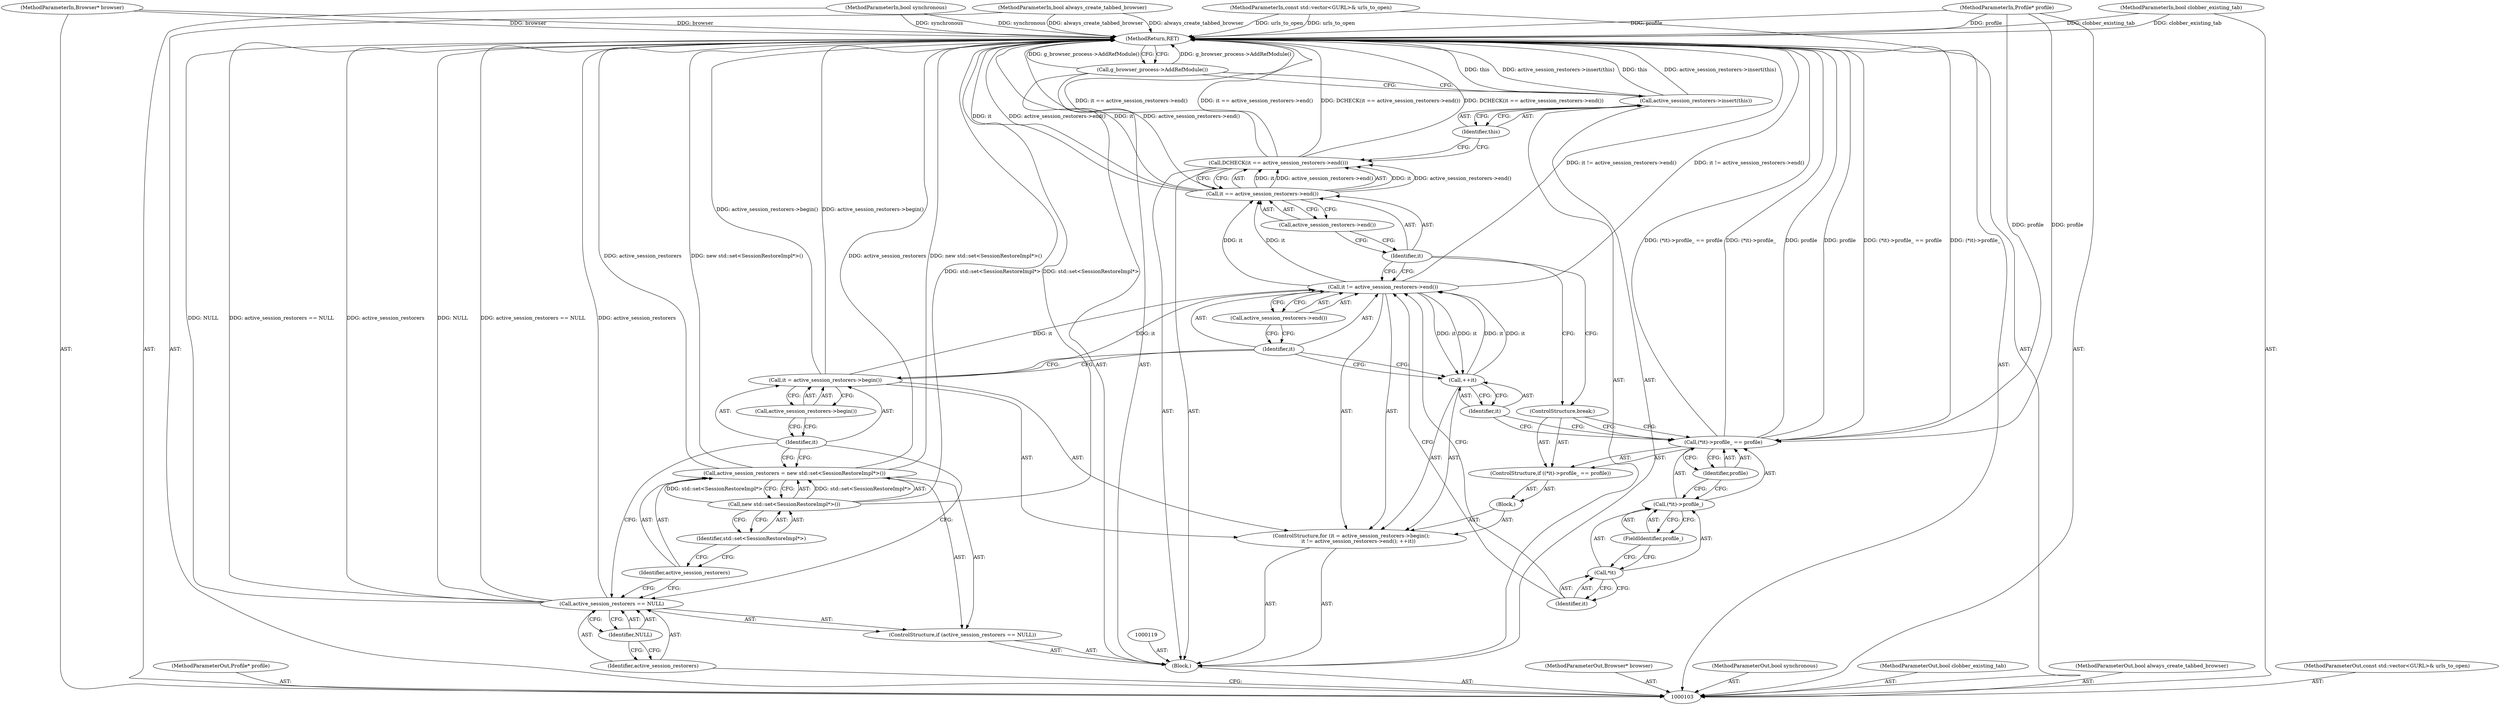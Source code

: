 digraph "0_Chrome_1dab554a7e795dac34313e2f7dbe4325628d12d4_0" {
"1000145" [label="(MethodReturn,RET)"];
"1000104" [label="(MethodParameterIn,Profile* profile)"];
"1000204" [label="(MethodParameterOut,Profile* profile)"];
"1000110" [label="(Block,)"];
"1000114" [label="(Identifier,NULL)"];
"1000111" [label="(ControlStructure,if (active_session_restorers == NULL))"];
"1000112" [label="(Call,active_session_restorers == NULL)"];
"1000113" [label="(Identifier,active_session_restorers)"];
"1000105" [label="(MethodParameterIn,Browser* browser)"];
"1000205" [label="(MethodParameterOut,Browser* browser)"];
"1000117" [label="(Call,new std::set<SessionRestoreImpl*>())"];
"1000118" [label="(Identifier,std::set<SessionRestoreImpl*>)"];
"1000115" [label="(Call,active_session_restorers = new std::set<SessionRestoreImpl*>())"];
"1000116" [label="(Identifier,active_session_restorers)"];
"1000123" [label="(Call,active_session_restorers->begin())"];
"1000120" [label="(ControlStructure,for (it = active_session_restorers->begin();\n         it != active_session_restorers->end(); ++it))"];
"1000121" [label="(Call,it = active_session_restorers->begin())"];
"1000122" [label="(Identifier,it)"];
"1000126" [label="(Call,active_session_restorers->end())"];
"1000127" [label="(Call,++it)"];
"1000128" [label="(Identifier,it)"];
"1000129" [label="(Block,)"];
"1000124" [label="(Call,it != active_session_restorers->end())"];
"1000125" [label="(Identifier,it)"];
"1000131" [label="(Call,(*it)->profile_ == profile)"];
"1000132" [label="(Call,(*it)->profile_)"];
"1000133" [label="(Call,*it)"];
"1000134" [label="(Identifier,it)"];
"1000135" [label="(FieldIdentifier,profile_)"];
"1000136" [label="(Identifier,profile)"];
"1000130" [label="(ControlStructure,if ((*it)->profile_ == profile))"];
"1000137" [label="(ControlStructure,break;)"];
"1000139" [label="(Call,it == active_session_restorers->end())"];
"1000140" [label="(Identifier,it)"];
"1000141" [label="(Call,active_session_restorers->end())"];
"1000138" [label="(Call,DCHECK(it == active_session_restorers->end()))"];
"1000106" [label="(MethodParameterIn,bool synchronous)"];
"1000206" [label="(MethodParameterOut,bool synchronous)"];
"1000143" [label="(Identifier,this)"];
"1000142" [label="(Call,active_session_restorers->insert(this))"];
"1000144" [label="(Call,g_browser_process->AddRefModule())"];
"1000107" [label="(MethodParameterIn,bool clobber_existing_tab)"];
"1000207" [label="(MethodParameterOut,bool clobber_existing_tab)"];
"1000108" [label="(MethodParameterIn,bool always_create_tabbed_browser)"];
"1000208" [label="(MethodParameterOut,bool always_create_tabbed_browser)"];
"1000109" [label="(MethodParameterIn,const std::vector<GURL>& urls_to_open)"];
"1000209" [label="(MethodParameterOut,const std::vector<GURL>& urls_to_open)"];
"1000145" -> "1000103"  [label="AST: "];
"1000145" -> "1000144"  [label="CFG: "];
"1000115" -> "1000145"  [label="DDG: new std::set<SessionRestoreImpl*>()"];
"1000115" -> "1000145"  [label="DDG: active_session_restorers"];
"1000142" -> "1000145"  [label="DDG: active_session_restorers->insert(this)"];
"1000142" -> "1000145"  [label="DDG: this"];
"1000108" -> "1000145"  [label="DDG: always_create_tabbed_browser"];
"1000107" -> "1000145"  [label="DDG: clobber_existing_tab"];
"1000104" -> "1000145"  [label="DDG: profile"];
"1000105" -> "1000145"  [label="DDG: browser"];
"1000112" -> "1000145"  [label="DDG: NULL"];
"1000112" -> "1000145"  [label="DDG: active_session_restorers == NULL"];
"1000112" -> "1000145"  [label="DDG: active_session_restorers"];
"1000139" -> "1000145"  [label="DDG: it"];
"1000139" -> "1000145"  [label="DDG: active_session_restorers->end()"];
"1000144" -> "1000145"  [label="DDG: g_browser_process->AddRefModule()"];
"1000117" -> "1000145"  [label="DDG: std::set<SessionRestoreImpl*>"];
"1000138" -> "1000145"  [label="DDG: DCHECK(it == active_session_restorers->end())"];
"1000138" -> "1000145"  [label="DDG: it == active_session_restorers->end()"];
"1000121" -> "1000145"  [label="DDG: active_session_restorers->begin()"];
"1000131" -> "1000145"  [label="DDG: (*it)->profile_"];
"1000131" -> "1000145"  [label="DDG: profile"];
"1000131" -> "1000145"  [label="DDG: (*it)->profile_ == profile"];
"1000106" -> "1000145"  [label="DDG: synchronous"];
"1000109" -> "1000145"  [label="DDG: urls_to_open"];
"1000124" -> "1000145"  [label="DDG: it != active_session_restorers->end()"];
"1000104" -> "1000103"  [label="AST: "];
"1000104" -> "1000145"  [label="DDG: profile"];
"1000104" -> "1000131"  [label="DDG: profile"];
"1000204" -> "1000103"  [label="AST: "];
"1000110" -> "1000103"  [label="AST: "];
"1000111" -> "1000110"  [label="AST: "];
"1000119" -> "1000110"  [label="AST: "];
"1000120" -> "1000110"  [label="AST: "];
"1000138" -> "1000110"  [label="AST: "];
"1000142" -> "1000110"  [label="AST: "];
"1000144" -> "1000110"  [label="AST: "];
"1000114" -> "1000112"  [label="AST: "];
"1000114" -> "1000113"  [label="CFG: "];
"1000112" -> "1000114"  [label="CFG: "];
"1000111" -> "1000110"  [label="AST: "];
"1000112" -> "1000111"  [label="AST: "];
"1000115" -> "1000111"  [label="AST: "];
"1000112" -> "1000111"  [label="AST: "];
"1000112" -> "1000114"  [label="CFG: "];
"1000113" -> "1000112"  [label="AST: "];
"1000114" -> "1000112"  [label="AST: "];
"1000116" -> "1000112"  [label="CFG: "];
"1000122" -> "1000112"  [label="CFG: "];
"1000112" -> "1000145"  [label="DDG: NULL"];
"1000112" -> "1000145"  [label="DDG: active_session_restorers == NULL"];
"1000112" -> "1000145"  [label="DDG: active_session_restorers"];
"1000113" -> "1000112"  [label="AST: "];
"1000113" -> "1000103"  [label="CFG: "];
"1000114" -> "1000113"  [label="CFG: "];
"1000105" -> "1000103"  [label="AST: "];
"1000105" -> "1000145"  [label="DDG: browser"];
"1000205" -> "1000103"  [label="AST: "];
"1000117" -> "1000115"  [label="AST: "];
"1000117" -> "1000118"  [label="CFG: "];
"1000118" -> "1000117"  [label="AST: "];
"1000115" -> "1000117"  [label="CFG: "];
"1000117" -> "1000145"  [label="DDG: std::set<SessionRestoreImpl*>"];
"1000117" -> "1000115"  [label="DDG: std::set<SessionRestoreImpl*>"];
"1000118" -> "1000117"  [label="AST: "];
"1000118" -> "1000116"  [label="CFG: "];
"1000117" -> "1000118"  [label="CFG: "];
"1000115" -> "1000111"  [label="AST: "];
"1000115" -> "1000117"  [label="CFG: "];
"1000116" -> "1000115"  [label="AST: "];
"1000117" -> "1000115"  [label="AST: "];
"1000122" -> "1000115"  [label="CFG: "];
"1000115" -> "1000145"  [label="DDG: new std::set<SessionRestoreImpl*>()"];
"1000115" -> "1000145"  [label="DDG: active_session_restorers"];
"1000117" -> "1000115"  [label="DDG: std::set<SessionRestoreImpl*>"];
"1000116" -> "1000115"  [label="AST: "];
"1000116" -> "1000112"  [label="CFG: "];
"1000118" -> "1000116"  [label="CFG: "];
"1000123" -> "1000121"  [label="AST: "];
"1000123" -> "1000122"  [label="CFG: "];
"1000121" -> "1000123"  [label="CFG: "];
"1000120" -> "1000110"  [label="AST: "];
"1000121" -> "1000120"  [label="AST: "];
"1000124" -> "1000120"  [label="AST: "];
"1000127" -> "1000120"  [label="AST: "];
"1000129" -> "1000120"  [label="AST: "];
"1000121" -> "1000120"  [label="AST: "];
"1000121" -> "1000123"  [label="CFG: "];
"1000122" -> "1000121"  [label="AST: "];
"1000123" -> "1000121"  [label="AST: "];
"1000125" -> "1000121"  [label="CFG: "];
"1000121" -> "1000145"  [label="DDG: active_session_restorers->begin()"];
"1000121" -> "1000124"  [label="DDG: it"];
"1000122" -> "1000121"  [label="AST: "];
"1000122" -> "1000115"  [label="CFG: "];
"1000122" -> "1000112"  [label="CFG: "];
"1000123" -> "1000122"  [label="CFG: "];
"1000126" -> "1000124"  [label="AST: "];
"1000126" -> "1000125"  [label="CFG: "];
"1000124" -> "1000126"  [label="CFG: "];
"1000127" -> "1000120"  [label="AST: "];
"1000127" -> "1000128"  [label="CFG: "];
"1000128" -> "1000127"  [label="AST: "];
"1000125" -> "1000127"  [label="CFG: "];
"1000127" -> "1000124"  [label="DDG: it"];
"1000124" -> "1000127"  [label="DDG: it"];
"1000128" -> "1000127"  [label="AST: "];
"1000128" -> "1000131"  [label="CFG: "];
"1000127" -> "1000128"  [label="CFG: "];
"1000129" -> "1000120"  [label="AST: "];
"1000130" -> "1000129"  [label="AST: "];
"1000124" -> "1000120"  [label="AST: "];
"1000124" -> "1000126"  [label="CFG: "];
"1000125" -> "1000124"  [label="AST: "];
"1000126" -> "1000124"  [label="AST: "];
"1000134" -> "1000124"  [label="CFG: "];
"1000140" -> "1000124"  [label="CFG: "];
"1000124" -> "1000145"  [label="DDG: it != active_session_restorers->end()"];
"1000121" -> "1000124"  [label="DDG: it"];
"1000127" -> "1000124"  [label="DDG: it"];
"1000124" -> "1000127"  [label="DDG: it"];
"1000124" -> "1000139"  [label="DDG: it"];
"1000125" -> "1000124"  [label="AST: "];
"1000125" -> "1000121"  [label="CFG: "];
"1000125" -> "1000127"  [label="CFG: "];
"1000126" -> "1000125"  [label="CFG: "];
"1000131" -> "1000130"  [label="AST: "];
"1000131" -> "1000136"  [label="CFG: "];
"1000132" -> "1000131"  [label="AST: "];
"1000136" -> "1000131"  [label="AST: "];
"1000137" -> "1000131"  [label="CFG: "];
"1000128" -> "1000131"  [label="CFG: "];
"1000131" -> "1000145"  [label="DDG: (*it)->profile_"];
"1000131" -> "1000145"  [label="DDG: profile"];
"1000131" -> "1000145"  [label="DDG: (*it)->profile_ == profile"];
"1000104" -> "1000131"  [label="DDG: profile"];
"1000132" -> "1000131"  [label="AST: "];
"1000132" -> "1000135"  [label="CFG: "];
"1000133" -> "1000132"  [label="AST: "];
"1000135" -> "1000132"  [label="AST: "];
"1000136" -> "1000132"  [label="CFG: "];
"1000133" -> "1000132"  [label="AST: "];
"1000133" -> "1000134"  [label="CFG: "];
"1000134" -> "1000133"  [label="AST: "];
"1000135" -> "1000133"  [label="CFG: "];
"1000134" -> "1000133"  [label="AST: "];
"1000134" -> "1000124"  [label="CFG: "];
"1000133" -> "1000134"  [label="CFG: "];
"1000135" -> "1000132"  [label="AST: "];
"1000135" -> "1000133"  [label="CFG: "];
"1000132" -> "1000135"  [label="CFG: "];
"1000136" -> "1000131"  [label="AST: "];
"1000136" -> "1000132"  [label="CFG: "];
"1000131" -> "1000136"  [label="CFG: "];
"1000130" -> "1000129"  [label="AST: "];
"1000131" -> "1000130"  [label="AST: "];
"1000137" -> "1000130"  [label="AST: "];
"1000137" -> "1000130"  [label="AST: "];
"1000137" -> "1000131"  [label="CFG: "];
"1000140" -> "1000137"  [label="CFG: "];
"1000139" -> "1000138"  [label="AST: "];
"1000139" -> "1000141"  [label="CFG: "];
"1000140" -> "1000139"  [label="AST: "];
"1000141" -> "1000139"  [label="AST: "];
"1000138" -> "1000139"  [label="CFG: "];
"1000139" -> "1000145"  [label="DDG: it"];
"1000139" -> "1000145"  [label="DDG: active_session_restorers->end()"];
"1000139" -> "1000138"  [label="DDG: it"];
"1000139" -> "1000138"  [label="DDG: active_session_restorers->end()"];
"1000124" -> "1000139"  [label="DDG: it"];
"1000140" -> "1000139"  [label="AST: "];
"1000140" -> "1000124"  [label="CFG: "];
"1000140" -> "1000137"  [label="CFG: "];
"1000141" -> "1000140"  [label="CFG: "];
"1000141" -> "1000139"  [label="AST: "];
"1000141" -> "1000140"  [label="CFG: "];
"1000139" -> "1000141"  [label="CFG: "];
"1000138" -> "1000110"  [label="AST: "];
"1000138" -> "1000139"  [label="CFG: "];
"1000139" -> "1000138"  [label="AST: "];
"1000143" -> "1000138"  [label="CFG: "];
"1000138" -> "1000145"  [label="DDG: DCHECK(it == active_session_restorers->end())"];
"1000138" -> "1000145"  [label="DDG: it == active_session_restorers->end()"];
"1000139" -> "1000138"  [label="DDG: it"];
"1000139" -> "1000138"  [label="DDG: active_session_restorers->end()"];
"1000106" -> "1000103"  [label="AST: "];
"1000106" -> "1000145"  [label="DDG: synchronous"];
"1000206" -> "1000103"  [label="AST: "];
"1000143" -> "1000142"  [label="AST: "];
"1000143" -> "1000138"  [label="CFG: "];
"1000142" -> "1000143"  [label="CFG: "];
"1000142" -> "1000110"  [label="AST: "];
"1000142" -> "1000143"  [label="CFG: "];
"1000143" -> "1000142"  [label="AST: "];
"1000144" -> "1000142"  [label="CFG: "];
"1000142" -> "1000145"  [label="DDG: active_session_restorers->insert(this)"];
"1000142" -> "1000145"  [label="DDG: this"];
"1000144" -> "1000110"  [label="AST: "];
"1000144" -> "1000142"  [label="CFG: "];
"1000145" -> "1000144"  [label="CFG: "];
"1000144" -> "1000145"  [label="DDG: g_browser_process->AddRefModule()"];
"1000107" -> "1000103"  [label="AST: "];
"1000107" -> "1000145"  [label="DDG: clobber_existing_tab"];
"1000207" -> "1000103"  [label="AST: "];
"1000108" -> "1000103"  [label="AST: "];
"1000108" -> "1000145"  [label="DDG: always_create_tabbed_browser"];
"1000208" -> "1000103"  [label="AST: "];
"1000109" -> "1000103"  [label="AST: "];
"1000109" -> "1000145"  [label="DDG: urls_to_open"];
"1000209" -> "1000103"  [label="AST: "];
}
